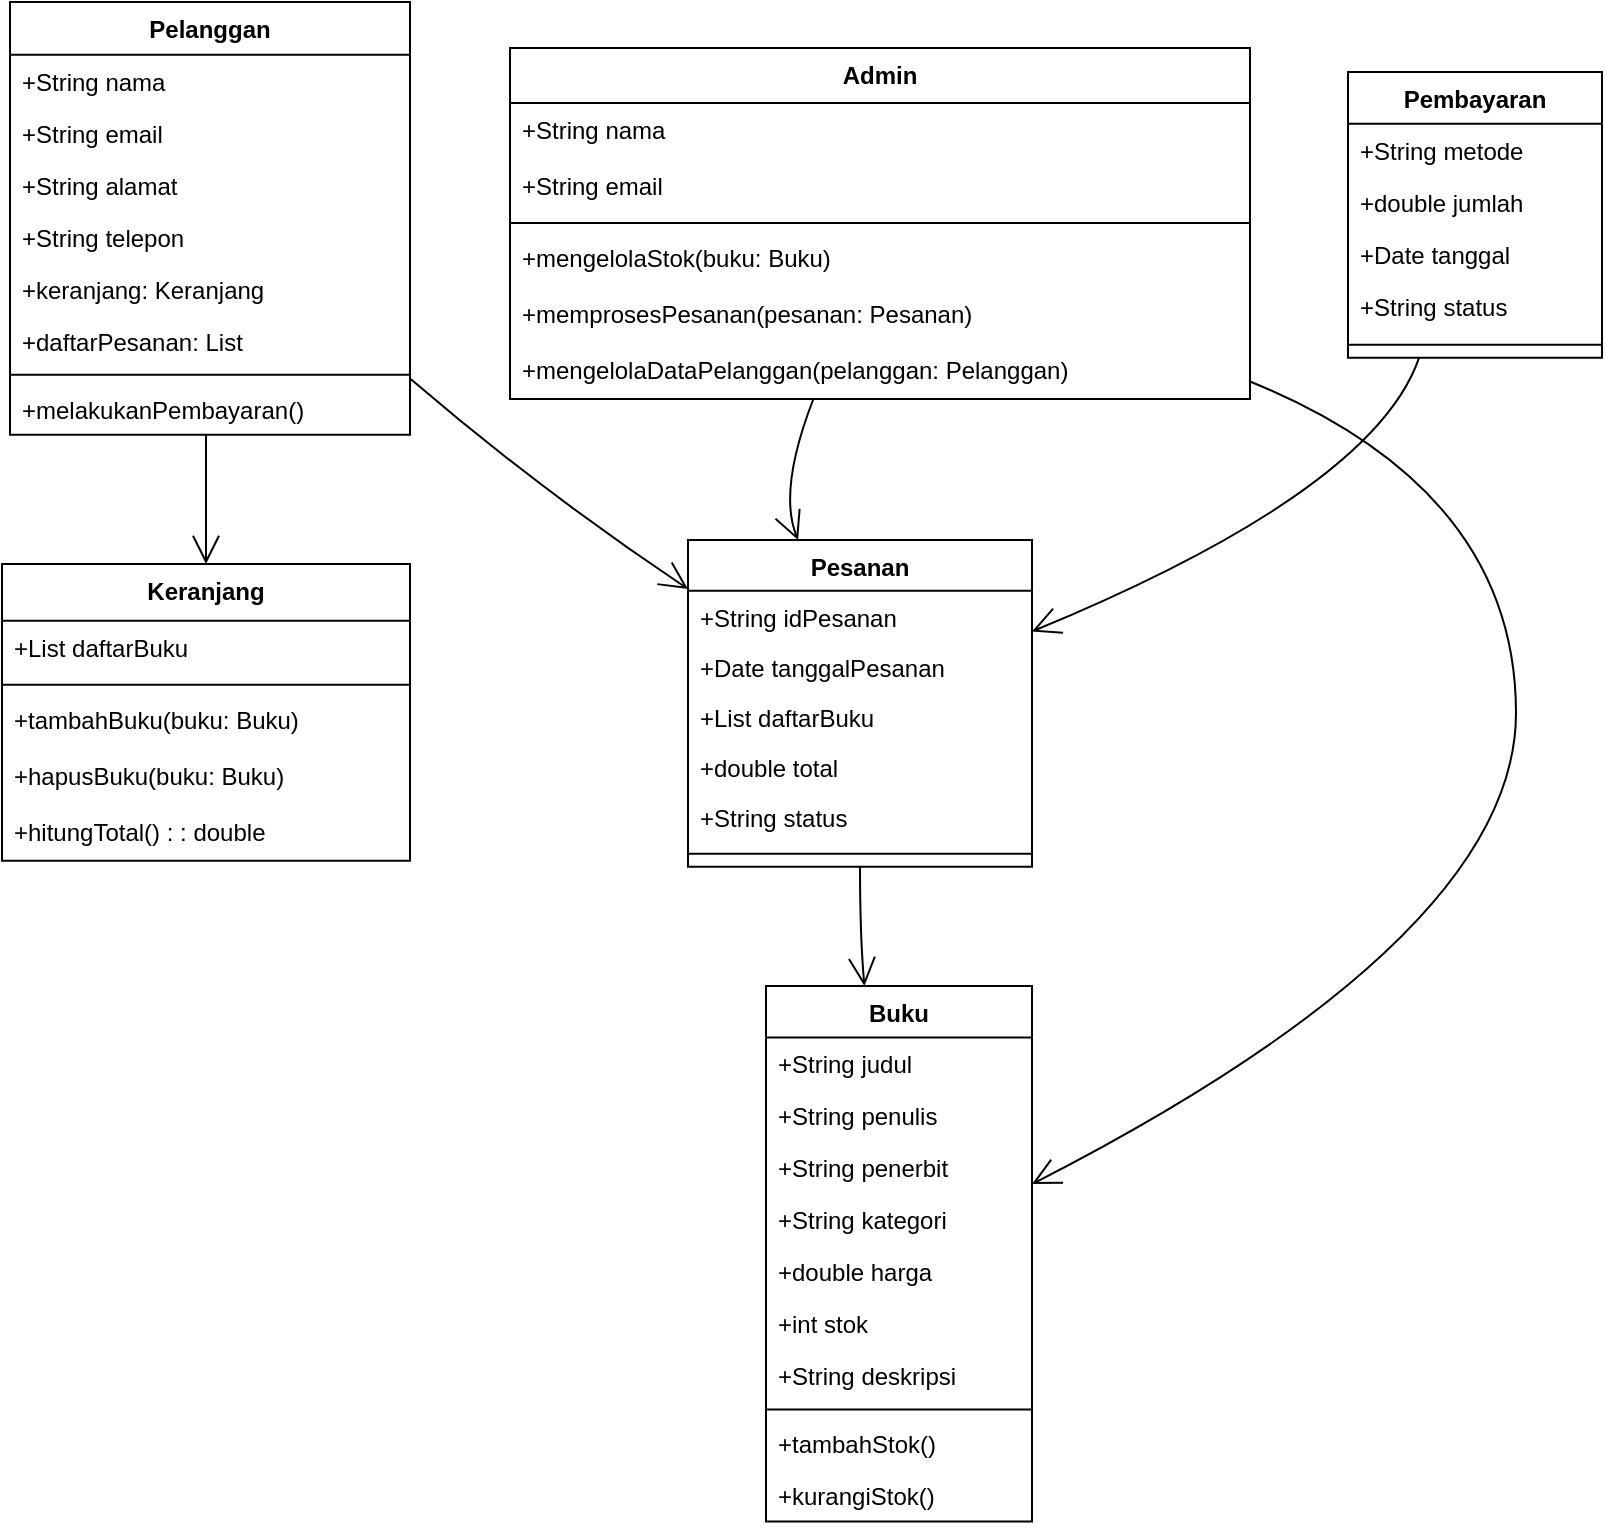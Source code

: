 <mxfile version="24.7.16">
  <diagram name="Page-1" id="qx_lQjWNe6FuMr_KUOxY">
    <mxGraphModel grid="1" page="1" gridSize="10" guides="1" tooltips="1" connect="1" arrows="1" fold="1" pageScale="1" pageWidth="850" pageHeight="1100" math="0" shadow="0">
      <root>
        <mxCell id="0" />
        <mxCell id="1" parent="0" />
        <mxCell id="ozlJdwtbdOe9ZKJpykzp-47" value="Buku" style="swimlane;fontStyle=1;align=center;verticalAlign=top;childLayout=stackLayout;horizontal=1;startSize=25.7;horizontalStack=0;resizeParent=1;resizeParentMax=0;resizeLast=0;collapsible=0;marginBottom=0;" vertex="1" parent="1">
          <mxGeometry x="402" y="512" width="133" height="267.7" as="geometry" />
        </mxCell>
        <mxCell id="ozlJdwtbdOe9ZKJpykzp-48" value="+String judul" style="text;strokeColor=none;fillColor=none;align=left;verticalAlign=top;spacingLeft=4;spacingRight=4;overflow=hidden;rotatable=0;points=[[0,0.5],[1,0.5]];portConstraint=eastwest;" vertex="1" parent="ozlJdwtbdOe9ZKJpykzp-47">
          <mxGeometry y="25.7" width="133" height="26" as="geometry" />
        </mxCell>
        <mxCell id="ozlJdwtbdOe9ZKJpykzp-49" value="+String penulis" style="text;strokeColor=none;fillColor=none;align=left;verticalAlign=top;spacingLeft=4;spacingRight=4;overflow=hidden;rotatable=0;points=[[0,0.5],[1,0.5]];portConstraint=eastwest;" vertex="1" parent="ozlJdwtbdOe9ZKJpykzp-47">
          <mxGeometry y="51.7" width="133" height="26" as="geometry" />
        </mxCell>
        <mxCell id="ozlJdwtbdOe9ZKJpykzp-50" value="+String penerbit" style="text;strokeColor=none;fillColor=none;align=left;verticalAlign=top;spacingLeft=4;spacingRight=4;overflow=hidden;rotatable=0;points=[[0,0.5],[1,0.5]];portConstraint=eastwest;" vertex="1" parent="ozlJdwtbdOe9ZKJpykzp-47">
          <mxGeometry y="77.7" width="133" height="26" as="geometry" />
        </mxCell>
        <mxCell id="ozlJdwtbdOe9ZKJpykzp-51" value="+String kategori" style="text;strokeColor=none;fillColor=none;align=left;verticalAlign=top;spacingLeft=4;spacingRight=4;overflow=hidden;rotatable=0;points=[[0,0.5],[1,0.5]];portConstraint=eastwest;" vertex="1" parent="ozlJdwtbdOe9ZKJpykzp-47">
          <mxGeometry y="103.7" width="133" height="26" as="geometry" />
        </mxCell>
        <mxCell id="ozlJdwtbdOe9ZKJpykzp-52" value="+double harga" style="text;strokeColor=none;fillColor=none;align=left;verticalAlign=top;spacingLeft=4;spacingRight=4;overflow=hidden;rotatable=0;points=[[0,0.5],[1,0.5]];portConstraint=eastwest;" vertex="1" parent="ozlJdwtbdOe9ZKJpykzp-47">
          <mxGeometry y="129.7" width="133" height="26" as="geometry" />
        </mxCell>
        <mxCell id="ozlJdwtbdOe9ZKJpykzp-53" value="+int stok" style="text;strokeColor=none;fillColor=none;align=left;verticalAlign=top;spacingLeft=4;spacingRight=4;overflow=hidden;rotatable=0;points=[[0,0.5],[1,0.5]];portConstraint=eastwest;" vertex="1" parent="ozlJdwtbdOe9ZKJpykzp-47">
          <mxGeometry y="155.7" width="133" height="26" as="geometry" />
        </mxCell>
        <mxCell id="ozlJdwtbdOe9ZKJpykzp-54" value="+String deskripsi" style="text;strokeColor=none;fillColor=none;align=left;verticalAlign=top;spacingLeft=4;spacingRight=4;overflow=hidden;rotatable=0;points=[[0,0.5],[1,0.5]];portConstraint=eastwest;" vertex="1" parent="ozlJdwtbdOe9ZKJpykzp-47">
          <mxGeometry y="181.7" width="133" height="26" as="geometry" />
        </mxCell>
        <mxCell id="ozlJdwtbdOe9ZKJpykzp-55" style="line;strokeWidth=1;fillColor=none;align=left;verticalAlign=middle;spacingTop=-1;spacingLeft=3;spacingRight=3;rotatable=0;labelPosition=right;points=[];portConstraint=eastwest;strokeColor=inherit;" vertex="1" parent="ozlJdwtbdOe9ZKJpykzp-47">
          <mxGeometry y="207.7" width="133" height="8" as="geometry" />
        </mxCell>
        <mxCell id="ozlJdwtbdOe9ZKJpykzp-56" value="+tambahStok()" style="text;strokeColor=none;fillColor=none;align=left;verticalAlign=top;spacingLeft=4;spacingRight=4;overflow=hidden;rotatable=0;points=[[0,0.5],[1,0.5]];portConstraint=eastwest;" vertex="1" parent="ozlJdwtbdOe9ZKJpykzp-47">
          <mxGeometry y="215.7" width="133" height="26" as="geometry" />
        </mxCell>
        <mxCell id="ozlJdwtbdOe9ZKJpykzp-57" value="+kurangiStok()" style="text;strokeColor=none;fillColor=none;align=left;verticalAlign=top;spacingLeft=4;spacingRight=4;overflow=hidden;rotatable=0;points=[[0,0.5],[1,0.5]];portConstraint=eastwest;" vertex="1" parent="ozlJdwtbdOe9ZKJpykzp-47">
          <mxGeometry y="241.7" width="133" height="26" as="geometry" />
        </mxCell>
        <mxCell id="ozlJdwtbdOe9ZKJpykzp-58" value="Pelanggan" style="swimlane;fontStyle=1;align=center;verticalAlign=top;childLayout=stackLayout;horizontal=1;startSize=26.375;horizontalStack=0;resizeParent=1;resizeParentMax=0;resizeLast=0;collapsible=0;marginBottom=0;" vertex="1" parent="1">
          <mxGeometry x="24" y="20" width="200" height="216.375" as="geometry" />
        </mxCell>
        <mxCell id="ozlJdwtbdOe9ZKJpykzp-59" value="+String nama" style="text;strokeColor=none;fillColor=none;align=left;verticalAlign=top;spacingLeft=4;spacingRight=4;overflow=hidden;rotatable=0;points=[[0,0.5],[1,0.5]];portConstraint=eastwest;" vertex="1" parent="ozlJdwtbdOe9ZKJpykzp-58">
          <mxGeometry y="26.375" width="200" height="26" as="geometry" />
        </mxCell>
        <mxCell id="ozlJdwtbdOe9ZKJpykzp-60" value="+String email" style="text;strokeColor=none;fillColor=none;align=left;verticalAlign=top;spacingLeft=4;spacingRight=4;overflow=hidden;rotatable=0;points=[[0,0.5],[1,0.5]];portConstraint=eastwest;" vertex="1" parent="ozlJdwtbdOe9ZKJpykzp-58">
          <mxGeometry y="52.375" width="200" height="26" as="geometry" />
        </mxCell>
        <mxCell id="ozlJdwtbdOe9ZKJpykzp-61" value="+String alamat" style="text;strokeColor=none;fillColor=none;align=left;verticalAlign=top;spacingLeft=4;spacingRight=4;overflow=hidden;rotatable=0;points=[[0,0.5],[1,0.5]];portConstraint=eastwest;" vertex="1" parent="ozlJdwtbdOe9ZKJpykzp-58">
          <mxGeometry y="78.375" width="200" height="26" as="geometry" />
        </mxCell>
        <mxCell id="ozlJdwtbdOe9ZKJpykzp-62" value="+String telepon" style="text;strokeColor=none;fillColor=none;align=left;verticalAlign=top;spacingLeft=4;spacingRight=4;overflow=hidden;rotatable=0;points=[[0,0.5],[1,0.5]];portConstraint=eastwest;" vertex="1" parent="ozlJdwtbdOe9ZKJpykzp-58">
          <mxGeometry y="104.375" width="200" height="26" as="geometry" />
        </mxCell>
        <mxCell id="ozlJdwtbdOe9ZKJpykzp-63" value="+keranjang: Keranjang" style="text;strokeColor=none;fillColor=none;align=left;verticalAlign=top;spacingLeft=4;spacingRight=4;overflow=hidden;rotatable=0;points=[[0,0.5],[1,0.5]];portConstraint=eastwest;" vertex="1" parent="ozlJdwtbdOe9ZKJpykzp-58">
          <mxGeometry y="130.375" width="200" height="26" as="geometry" />
        </mxCell>
        <mxCell id="ozlJdwtbdOe9ZKJpykzp-64" value="+daftarPesanan: List" style="text;strokeColor=none;fillColor=none;align=left;verticalAlign=top;spacingLeft=4;spacingRight=4;overflow=hidden;rotatable=0;points=[[0,0.5],[1,0.5]];portConstraint=eastwest;" vertex="1" parent="ozlJdwtbdOe9ZKJpykzp-58">
          <mxGeometry y="156.375" width="200" height="26" as="geometry" />
        </mxCell>
        <mxCell id="ozlJdwtbdOe9ZKJpykzp-65" style="line;strokeWidth=1;fillColor=none;align=left;verticalAlign=middle;spacingTop=-1;spacingLeft=3;spacingRight=3;rotatable=0;labelPosition=right;points=[];portConstraint=eastwest;strokeColor=inherit;" vertex="1" parent="ozlJdwtbdOe9ZKJpykzp-58">
          <mxGeometry y="182.375" width="200" height="8" as="geometry" />
        </mxCell>
        <mxCell id="ozlJdwtbdOe9ZKJpykzp-66" value="+melakukanPembayaran()" style="text;strokeColor=none;fillColor=none;align=left;verticalAlign=top;spacingLeft=4;spacingRight=4;overflow=hidden;rotatable=0;points=[[0,0.5],[1,0.5]];portConstraint=eastwest;" vertex="1" parent="ozlJdwtbdOe9ZKJpykzp-58">
          <mxGeometry y="190.375" width="200" height="26" as="geometry" />
        </mxCell>
        <mxCell id="ozlJdwtbdOe9ZKJpykzp-67" value="Keranjang" style="swimlane;fontStyle=1;align=center;verticalAlign=top;childLayout=stackLayout;horizontal=1;startSize=28.4;horizontalStack=0;resizeParent=1;resizeParentMax=0;resizeLast=0;collapsible=0;marginBottom=0;" vertex="1" parent="1">
          <mxGeometry x="20" y="301" width="204" height="148.4" as="geometry" />
        </mxCell>
        <mxCell id="ozlJdwtbdOe9ZKJpykzp-68" value="+List daftarBuku" style="text;strokeColor=none;fillColor=none;align=left;verticalAlign=top;spacingLeft=4;spacingRight=4;overflow=hidden;rotatable=0;points=[[0,0.5],[1,0.5]];portConstraint=eastwest;" vertex="1" parent="ozlJdwtbdOe9ZKJpykzp-67">
          <mxGeometry y="28.4" width="204" height="28" as="geometry" />
        </mxCell>
        <mxCell id="ozlJdwtbdOe9ZKJpykzp-69" style="line;strokeWidth=1;fillColor=none;align=left;verticalAlign=middle;spacingTop=-1;spacingLeft=3;spacingRight=3;rotatable=0;labelPosition=right;points=[];portConstraint=eastwest;strokeColor=inherit;" vertex="1" parent="ozlJdwtbdOe9ZKJpykzp-67">
          <mxGeometry y="56.4" width="204" height="8" as="geometry" />
        </mxCell>
        <mxCell id="ozlJdwtbdOe9ZKJpykzp-70" value="+tambahBuku(buku: Buku)" style="text;strokeColor=none;fillColor=none;align=left;verticalAlign=top;spacingLeft=4;spacingRight=4;overflow=hidden;rotatable=0;points=[[0,0.5],[1,0.5]];portConstraint=eastwest;" vertex="1" parent="ozlJdwtbdOe9ZKJpykzp-67">
          <mxGeometry y="64.4" width="204" height="28" as="geometry" />
        </mxCell>
        <mxCell id="ozlJdwtbdOe9ZKJpykzp-71" value="+hapusBuku(buku: Buku)" style="text;strokeColor=none;fillColor=none;align=left;verticalAlign=top;spacingLeft=4;spacingRight=4;overflow=hidden;rotatable=0;points=[[0,0.5],[1,0.5]];portConstraint=eastwest;" vertex="1" parent="ozlJdwtbdOe9ZKJpykzp-67">
          <mxGeometry y="92.4" width="204" height="28" as="geometry" />
        </mxCell>
        <mxCell id="ozlJdwtbdOe9ZKJpykzp-72" value="+hitungTotal() : : double" style="text;strokeColor=none;fillColor=none;align=left;verticalAlign=top;spacingLeft=4;spacingRight=4;overflow=hidden;rotatable=0;points=[[0,0.5],[1,0.5]];portConstraint=eastwest;" vertex="1" parent="ozlJdwtbdOe9ZKJpykzp-67">
          <mxGeometry y="120.4" width="204" height="28" as="geometry" />
        </mxCell>
        <mxCell id="ozlJdwtbdOe9ZKJpykzp-73" value="Pesanan" style="swimlane;fontStyle=1;align=center;verticalAlign=top;childLayout=stackLayout;horizontal=1;startSize=25.385;horizontalStack=0;resizeParent=1;resizeParentMax=0;resizeLast=0;collapsible=0;marginBottom=0;" vertex="1" parent="1">
          <mxGeometry x="363" y="289" width="172" height="163.385" as="geometry" />
        </mxCell>
        <mxCell id="ozlJdwtbdOe9ZKJpykzp-74" value="+String idPesanan" style="text;strokeColor=none;fillColor=none;align=left;verticalAlign=top;spacingLeft=4;spacingRight=4;overflow=hidden;rotatable=0;points=[[0,0.5],[1,0.5]];portConstraint=eastwest;" vertex="1" parent="ozlJdwtbdOe9ZKJpykzp-73">
          <mxGeometry y="25.385" width="172" height="25" as="geometry" />
        </mxCell>
        <mxCell id="ozlJdwtbdOe9ZKJpykzp-75" value="+Date tanggalPesanan" style="text;strokeColor=none;fillColor=none;align=left;verticalAlign=top;spacingLeft=4;spacingRight=4;overflow=hidden;rotatable=0;points=[[0,0.5],[1,0.5]];portConstraint=eastwest;" vertex="1" parent="ozlJdwtbdOe9ZKJpykzp-73">
          <mxGeometry y="50.385" width="172" height="25" as="geometry" />
        </mxCell>
        <mxCell id="ozlJdwtbdOe9ZKJpykzp-76" value="+List daftarBuku" style="text;strokeColor=none;fillColor=none;align=left;verticalAlign=top;spacingLeft=4;spacingRight=4;overflow=hidden;rotatable=0;points=[[0,0.5],[1,0.5]];portConstraint=eastwest;" vertex="1" parent="ozlJdwtbdOe9ZKJpykzp-73">
          <mxGeometry y="75.385" width="172" height="25" as="geometry" />
        </mxCell>
        <mxCell id="ozlJdwtbdOe9ZKJpykzp-77" value="+double total" style="text;strokeColor=none;fillColor=none;align=left;verticalAlign=top;spacingLeft=4;spacingRight=4;overflow=hidden;rotatable=0;points=[[0,0.5],[1,0.5]];portConstraint=eastwest;" vertex="1" parent="ozlJdwtbdOe9ZKJpykzp-73">
          <mxGeometry y="100.385" width="172" height="25" as="geometry" />
        </mxCell>
        <mxCell id="ozlJdwtbdOe9ZKJpykzp-78" value="+String status" style="text;strokeColor=none;fillColor=none;align=left;verticalAlign=top;spacingLeft=4;spacingRight=4;overflow=hidden;rotatable=0;points=[[0,0.5],[1,0.5]];portConstraint=eastwest;" vertex="1" parent="ozlJdwtbdOe9ZKJpykzp-73">
          <mxGeometry y="125.385" width="172" height="25" as="geometry" />
        </mxCell>
        <mxCell id="ozlJdwtbdOe9ZKJpykzp-79" style="line;strokeWidth=1;fillColor=none;align=left;verticalAlign=middle;spacingTop=-1;spacingLeft=3;spacingRight=3;rotatable=0;labelPosition=right;points=[];portConstraint=eastwest;strokeColor=inherit;" vertex="1" parent="ozlJdwtbdOe9ZKJpykzp-73">
          <mxGeometry y="150.385" width="172" height="13" as="geometry" />
        </mxCell>
        <mxCell id="ozlJdwtbdOe9ZKJpykzp-80" value="Admin" style="swimlane;fontStyle=1;align=center;verticalAlign=top;childLayout=stackLayout;horizontal=1;startSize=27.5;horizontalStack=0;resizeParent=1;resizeParentMax=0;resizeLast=0;collapsible=0;marginBottom=0;" vertex="1" parent="1">
          <mxGeometry x="274" y="43" width="370" height="175.5" as="geometry" />
        </mxCell>
        <mxCell id="ozlJdwtbdOe9ZKJpykzp-81" value="+String nama" style="text;strokeColor=none;fillColor=none;align=left;verticalAlign=top;spacingLeft=4;spacingRight=4;overflow=hidden;rotatable=0;points=[[0,0.5],[1,0.5]];portConstraint=eastwest;" vertex="1" parent="ozlJdwtbdOe9ZKJpykzp-80">
          <mxGeometry y="27.5" width="370" height="28" as="geometry" />
        </mxCell>
        <mxCell id="ozlJdwtbdOe9ZKJpykzp-82" value="+String email" style="text;strokeColor=none;fillColor=none;align=left;verticalAlign=top;spacingLeft=4;spacingRight=4;overflow=hidden;rotatable=0;points=[[0,0.5],[1,0.5]];portConstraint=eastwest;" vertex="1" parent="ozlJdwtbdOe9ZKJpykzp-80">
          <mxGeometry y="55.5" width="370" height="28" as="geometry" />
        </mxCell>
        <mxCell id="ozlJdwtbdOe9ZKJpykzp-83" style="line;strokeWidth=1;fillColor=none;align=left;verticalAlign=middle;spacingTop=-1;spacingLeft=3;spacingRight=3;rotatable=0;labelPosition=right;points=[];portConstraint=eastwest;strokeColor=inherit;" vertex="1" parent="ozlJdwtbdOe9ZKJpykzp-80">
          <mxGeometry y="83.5" width="370" height="8" as="geometry" />
        </mxCell>
        <mxCell id="ozlJdwtbdOe9ZKJpykzp-84" value="+mengelolaStok(buku: Buku)" style="text;strokeColor=none;fillColor=none;align=left;verticalAlign=top;spacingLeft=4;spacingRight=4;overflow=hidden;rotatable=0;points=[[0,0.5],[1,0.5]];portConstraint=eastwest;" vertex="1" parent="ozlJdwtbdOe9ZKJpykzp-80">
          <mxGeometry y="91.5" width="370" height="28" as="geometry" />
        </mxCell>
        <mxCell id="ozlJdwtbdOe9ZKJpykzp-85" value="+memprosesPesanan(pesanan: Pesanan)" style="text;strokeColor=none;fillColor=none;align=left;verticalAlign=top;spacingLeft=4;spacingRight=4;overflow=hidden;rotatable=0;points=[[0,0.5],[1,0.5]];portConstraint=eastwest;" vertex="1" parent="ozlJdwtbdOe9ZKJpykzp-80">
          <mxGeometry y="119.5" width="370" height="28" as="geometry" />
        </mxCell>
        <mxCell id="ozlJdwtbdOe9ZKJpykzp-86" value="+mengelolaDataPelanggan(pelanggan: Pelanggan)" style="text;strokeColor=none;fillColor=none;align=left;verticalAlign=top;spacingLeft=4;spacingRight=4;overflow=hidden;rotatable=0;points=[[0,0.5],[1,0.5]];portConstraint=eastwest;" vertex="1" parent="ozlJdwtbdOe9ZKJpykzp-80">
          <mxGeometry y="147.5" width="370" height="28" as="geometry" />
        </mxCell>
        <mxCell id="ozlJdwtbdOe9ZKJpykzp-87" value="Pembayaran" style="swimlane;fontStyle=1;align=center;verticalAlign=top;childLayout=stackLayout;horizontal=1;startSize=25.818;horizontalStack=0;resizeParent=1;resizeParentMax=0;resizeLast=0;collapsible=0;marginBottom=0;" vertex="1" parent="1">
          <mxGeometry x="693" y="55" width="127" height="142.818" as="geometry" />
        </mxCell>
        <mxCell id="ozlJdwtbdOe9ZKJpykzp-88" value="+String metode" style="text;strokeColor=none;fillColor=none;align=left;verticalAlign=top;spacingLeft=4;spacingRight=4;overflow=hidden;rotatable=0;points=[[0,0.5],[1,0.5]];portConstraint=eastwest;" vertex="1" parent="ozlJdwtbdOe9ZKJpykzp-87">
          <mxGeometry y="25.818" width="127" height="26" as="geometry" />
        </mxCell>
        <mxCell id="ozlJdwtbdOe9ZKJpykzp-89" value="+double jumlah" style="text;strokeColor=none;fillColor=none;align=left;verticalAlign=top;spacingLeft=4;spacingRight=4;overflow=hidden;rotatable=0;points=[[0,0.5],[1,0.5]];portConstraint=eastwest;" vertex="1" parent="ozlJdwtbdOe9ZKJpykzp-87">
          <mxGeometry y="51.818" width="127" height="26" as="geometry" />
        </mxCell>
        <mxCell id="ozlJdwtbdOe9ZKJpykzp-90" value="+Date tanggal" style="text;strokeColor=none;fillColor=none;align=left;verticalAlign=top;spacingLeft=4;spacingRight=4;overflow=hidden;rotatable=0;points=[[0,0.5],[1,0.5]];portConstraint=eastwest;" vertex="1" parent="ozlJdwtbdOe9ZKJpykzp-87">
          <mxGeometry y="77.818" width="127" height="26" as="geometry" />
        </mxCell>
        <mxCell id="ozlJdwtbdOe9ZKJpykzp-91" value="+String status" style="text;strokeColor=none;fillColor=none;align=left;verticalAlign=top;spacingLeft=4;spacingRight=4;overflow=hidden;rotatable=0;points=[[0,0.5],[1,0.5]];portConstraint=eastwest;" vertex="1" parent="ozlJdwtbdOe9ZKJpykzp-87">
          <mxGeometry y="103.818" width="127" height="26" as="geometry" />
        </mxCell>
        <mxCell id="ozlJdwtbdOe9ZKJpykzp-92" style="line;strokeWidth=1;fillColor=none;align=left;verticalAlign=middle;spacingTop=-1;spacingLeft=3;spacingRight=3;rotatable=0;labelPosition=right;points=[];portConstraint=eastwest;strokeColor=inherit;" vertex="1" parent="ozlJdwtbdOe9ZKJpykzp-87">
          <mxGeometry y="129.818" width="127" height="13" as="geometry" />
        </mxCell>
        <mxCell id="ozlJdwtbdOe9ZKJpykzp-93" value="" style="curved=1;startArrow=none;endArrow=open;endSize=12;exitX=0.49;exitY=1;entryX=0.5;entryY=0;rounded=0;" edge="1" parent="1" source="ozlJdwtbdOe9ZKJpykzp-58" target="ozlJdwtbdOe9ZKJpykzp-67">
          <mxGeometry relative="1" as="geometry">
            <Array as="points">
              <mxPoint x="122" y="264" />
            </Array>
          </mxGeometry>
        </mxCell>
        <mxCell id="ozlJdwtbdOe9ZKJpykzp-94" value="" style="curved=1;startArrow=none;endArrow=open;endSize=12;exitX=1;exitY=0.87;entryX=0;entryY=0.15;rounded=0;" edge="1" parent="1" source="ozlJdwtbdOe9ZKJpykzp-58" target="ozlJdwtbdOe9ZKJpykzp-73">
          <mxGeometry relative="1" as="geometry">
            <Array as="points">
              <mxPoint x="289" y="264" />
            </Array>
          </mxGeometry>
        </mxCell>
        <mxCell id="ozlJdwtbdOe9ZKJpykzp-95" value="" style="curved=1;startArrow=none;endArrow=open;endSize=12;exitX=0.5;exitY=1;entryX=0.37;entryY=0;rounded=0;" edge="1" parent="1" source="ozlJdwtbdOe9ZKJpykzp-73" target="ozlJdwtbdOe9ZKJpykzp-47">
          <mxGeometry relative="1" as="geometry">
            <Array as="points">
              <mxPoint x="449" y="487" />
            </Array>
          </mxGeometry>
        </mxCell>
        <mxCell id="ozlJdwtbdOe9ZKJpykzp-96" value="" style="curved=1;startArrow=none;endArrow=open;endSize=12;exitX=1;exitY=0.95;entryX=1;entryY=0.37;rounded=0;" edge="1" parent="1" source="ozlJdwtbdOe9ZKJpykzp-80" target="ozlJdwtbdOe9ZKJpykzp-47">
          <mxGeometry relative="1" as="geometry">
            <Array as="points">
              <mxPoint x="777" y="264" />
              <mxPoint x="777" y="487" />
            </Array>
          </mxGeometry>
        </mxCell>
        <mxCell id="ozlJdwtbdOe9ZKJpykzp-97" value="" style="curved=1;startArrow=none;endArrow=open;endSize=12;exitX=0.41;exitY=1;entryX=0.32;entryY=0;rounded=0;" edge="1" parent="1" source="ozlJdwtbdOe9ZKJpykzp-80" target="ozlJdwtbdOe9ZKJpykzp-73">
          <mxGeometry relative="1" as="geometry">
            <Array as="points">
              <mxPoint x="408" y="264" />
            </Array>
          </mxGeometry>
        </mxCell>
        <mxCell id="ozlJdwtbdOe9ZKJpykzp-98" value="" style="curved=1;startArrow=none;endArrow=open;endSize=12;exitX=0.28;exitY=1;entryX=1;entryY=0.28;rounded=0;" edge="1" parent="1" source="ozlJdwtbdOe9ZKJpykzp-87" target="ozlJdwtbdOe9ZKJpykzp-73">
          <mxGeometry relative="1" as="geometry">
            <Array as="points">
              <mxPoint x="706" y="264" />
            </Array>
          </mxGeometry>
        </mxCell>
      </root>
    </mxGraphModel>
  </diagram>
</mxfile>
